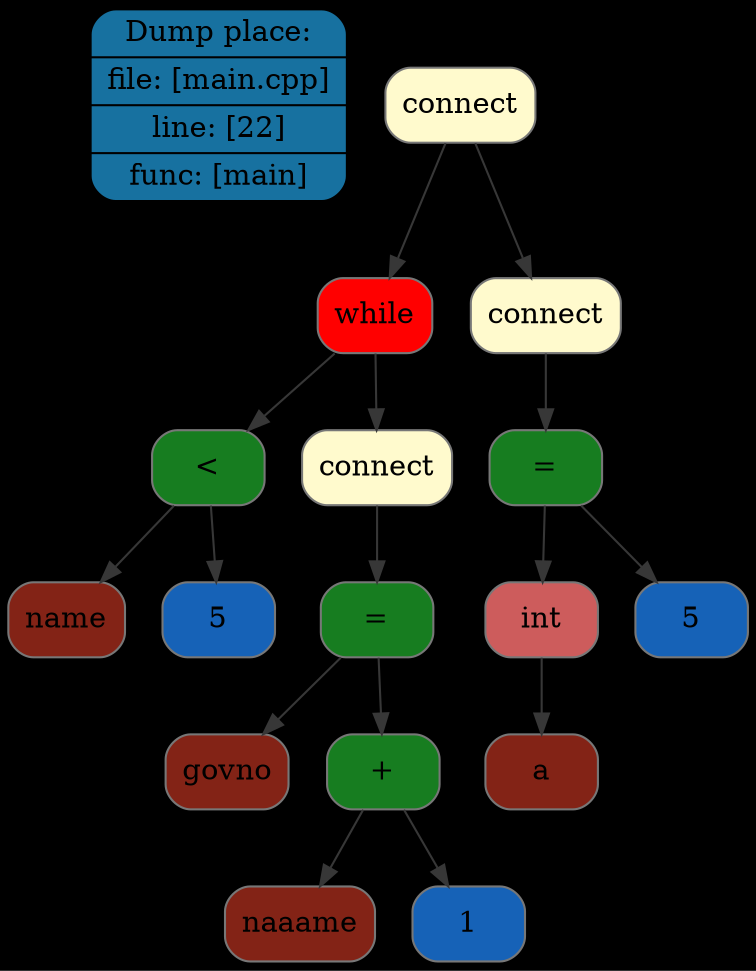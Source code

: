digraph G{
rankdir=TB
graph [bgcolor="#000000"];
place[shape=Mrecord, style=filled, fillcolor="#1771a0", pos="0,1!",label = " { Dump place: | file: [main.cpp] | line: [22] | func: [main] } "color = "#000000"];
node0x507000000720[shape=Mrecord, style=filled, fillcolor="#FFFACD"label = "connect", color = "#777777"];
node0x507000000480[shape=Mrecord, style=filled, fillcolor="red"label = "while", color = "#777777"];
node0x507000000170[shape=Mrecord, style=filled, fillcolor="#177d20"label = "\<", color = "#777777"];
node0x507000000090[shape=Mrecord, style=filled, fillcolor="#832316"label = "name", color = "#777777"];
node0x507000000100[shape=Mrecord, style=filled, fillcolor="#1662b7"label = "5", color = "#777777"];
node0x507000000410[shape=Mrecord, style=filled, fillcolor="#FFFACD"label = "connect", color = "#777777"];
node0x5070000003a0[shape=Mrecord, style=filled, fillcolor="#177d20"label = "\=", color = "#777777"];
node0x5070000001e0[shape=Mrecord, style=filled, fillcolor="#832316"label = "govno", color = "#777777"];
node0x507000000330[shape=Mrecord, style=filled, fillcolor="#177d20"label = "\+", color = "#777777"];
node0x507000000250[shape=Mrecord, style=filled, fillcolor="#832316"label = "naaame", color = "#777777"];
node0x5070000002c0[shape=Mrecord, style=filled, fillcolor="#1662b7"label = "1", color = "#777777"];
node0x5070000006b0[shape=Mrecord, style=filled, fillcolor="#FFFACD"label = "connect", color = "#777777"];
node0x507000000640[shape=Mrecord, style=filled, fillcolor="#177d20"label = "\=", color = "#777777"];
node0x5070000004f0[shape=Mrecord, style=filled, fillcolor="#CD5C5C"label = "int", color = "#777777"];
node0x507000000560[shape=Mrecord, style=filled, fillcolor="#832316"label = "a", color = "#777777"];
node0x5070000005d0[shape=Mrecord, style=filled, fillcolor="#1662b7"label = "5", color = "#777777"];
edge[color="#373737"];
node0x507000000720->node0x507000000480;
node0x507000000480->node0x507000000170;
node0x507000000170->node0x507000000090;
node0x507000000170->node0x507000000100;
node0x507000000480->node0x507000000410;
node0x507000000410->node0x5070000003a0;
node0x5070000003a0->node0x5070000001e0;
node0x5070000003a0->node0x507000000330;
node0x507000000330->node0x507000000250;
node0x507000000330->node0x5070000002c0;
node0x507000000720->node0x5070000006b0;
node0x5070000006b0->node0x507000000640;
node0x507000000640->node0x5070000004f0;
node0x5070000004f0->node0x507000000560;
node0x507000000640->node0x5070000005d0;
}
